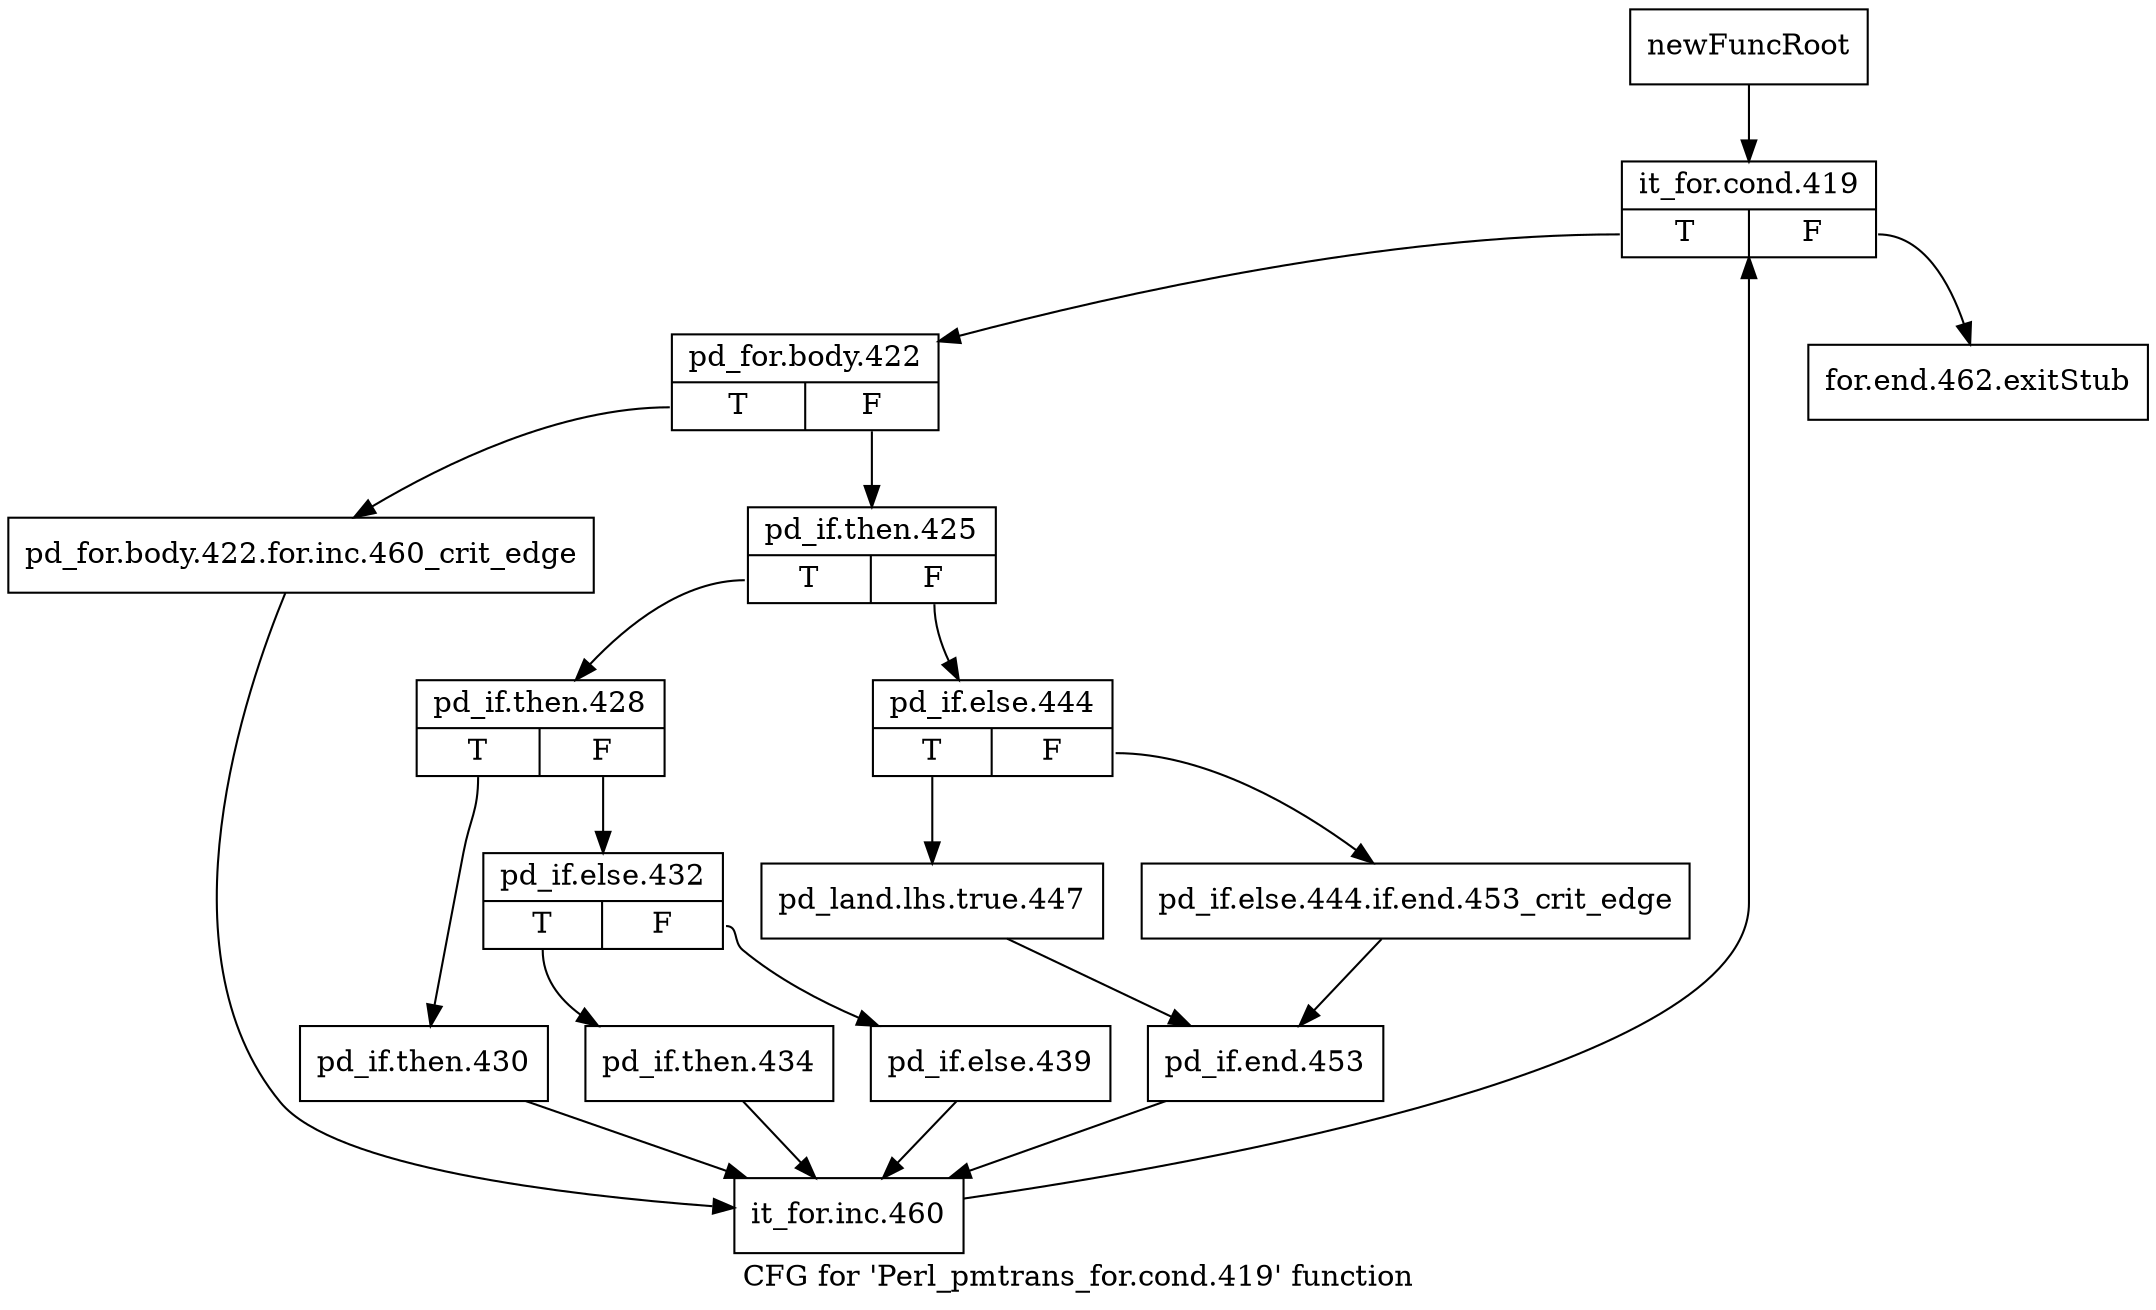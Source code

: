 digraph "CFG for 'Perl_pmtrans_for.cond.419' function" {
	label="CFG for 'Perl_pmtrans_for.cond.419' function";

	Node0x4c29850 [shape=record,label="{newFuncRoot}"];
	Node0x4c29850 -> Node0x4c298f0;
	Node0x4c298a0 [shape=record,label="{for.end.462.exitStub}"];
	Node0x4c298f0 [shape=record,label="{it_for.cond.419|{<s0>T|<s1>F}}"];
	Node0x4c298f0:s0 -> Node0x4c29940;
	Node0x4c298f0:s1 -> Node0x4c298a0;
	Node0x4c29940 [shape=record,label="{pd_for.body.422|{<s0>T|<s1>F}}"];
	Node0x4c29940:s0 -> Node0x4c29cb0;
	Node0x4c29940:s1 -> Node0x4c29990;
	Node0x4c29990 [shape=record,label="{pd_if.then.425|{<s0>T|<s1>F}}"];
	Node0x4c29990:s0 -> Node0x4c29b20;
	Node0x4c29990:s1 -> Node0x4c299e0;
	Node0x4c299e0 [shape=record,label="{pd_if.else.444|{<s0>T|<s1>F}}"];
	Node0x4c299e0:s0 -> Node0x4c29a80;
	Node0x4c299e0:s1 -> Node0x4c29a30;
	Node0x4c29a30 [shape=record,label="{pd_if.else.444.if.end.453_crit_edge}"];
	Node0x4c29a30 -> Node0x4c29ad0;
	Node0x4c29a80 [shape=record,label="{pd_land.lhs.true.447}"];
	Node0x4c29a80 -> Node0x4c29ad0;
	Node0x4c29ad0 [shape=record,label="{pd_if.end.453}"];
	Node0x4c29ad0 -> Node0x4c29d00;
	Node0x4c29b20 [shape=record,label="{pd_if.then.428|{<s0>T|<s1>F}}"];
	Node0x4c29b20:s0 -> Node0x4c29c60;
	Node0x4c29b20:s1 -> Node0x4c29b70;
	Node0x4c29b70 [shape=record,label="{pd_if.else.432|{<s0>T|<s1>F}}"];
	Node0x4c29b70:s0 -> Node0x4c29c10;
	Node0x4c29b70:s1 -> Node0x4c29bc0;
	Node0x4c29bc0 [shape=record,label="{pd_if.else.439}"];
	Node0x4c29bc0 -> Node0x4c29d00;
	Node0x4c29c10 [shape=record,label="{pd_if.then.434}"];
	Node0x4c29c10 -> Node0x4c29d00;
	Node0x4c29c60 [shape=record,label="{pd_if.then.430}"];
	Node0x4c29c60 -> Node0x4c29d00;
	Node0x4c29cb0 [shape=record,label="{pd_for.body.422.for.inc.460_crit_edge}"];
	Node0x4c29cb0 -> Node0x4c29d00;
	Node0x4c29d00 [shape=record,label="{it_for.inc.460}"];
	Node0x4c29d00 -> Node0x4c298f0;
}

